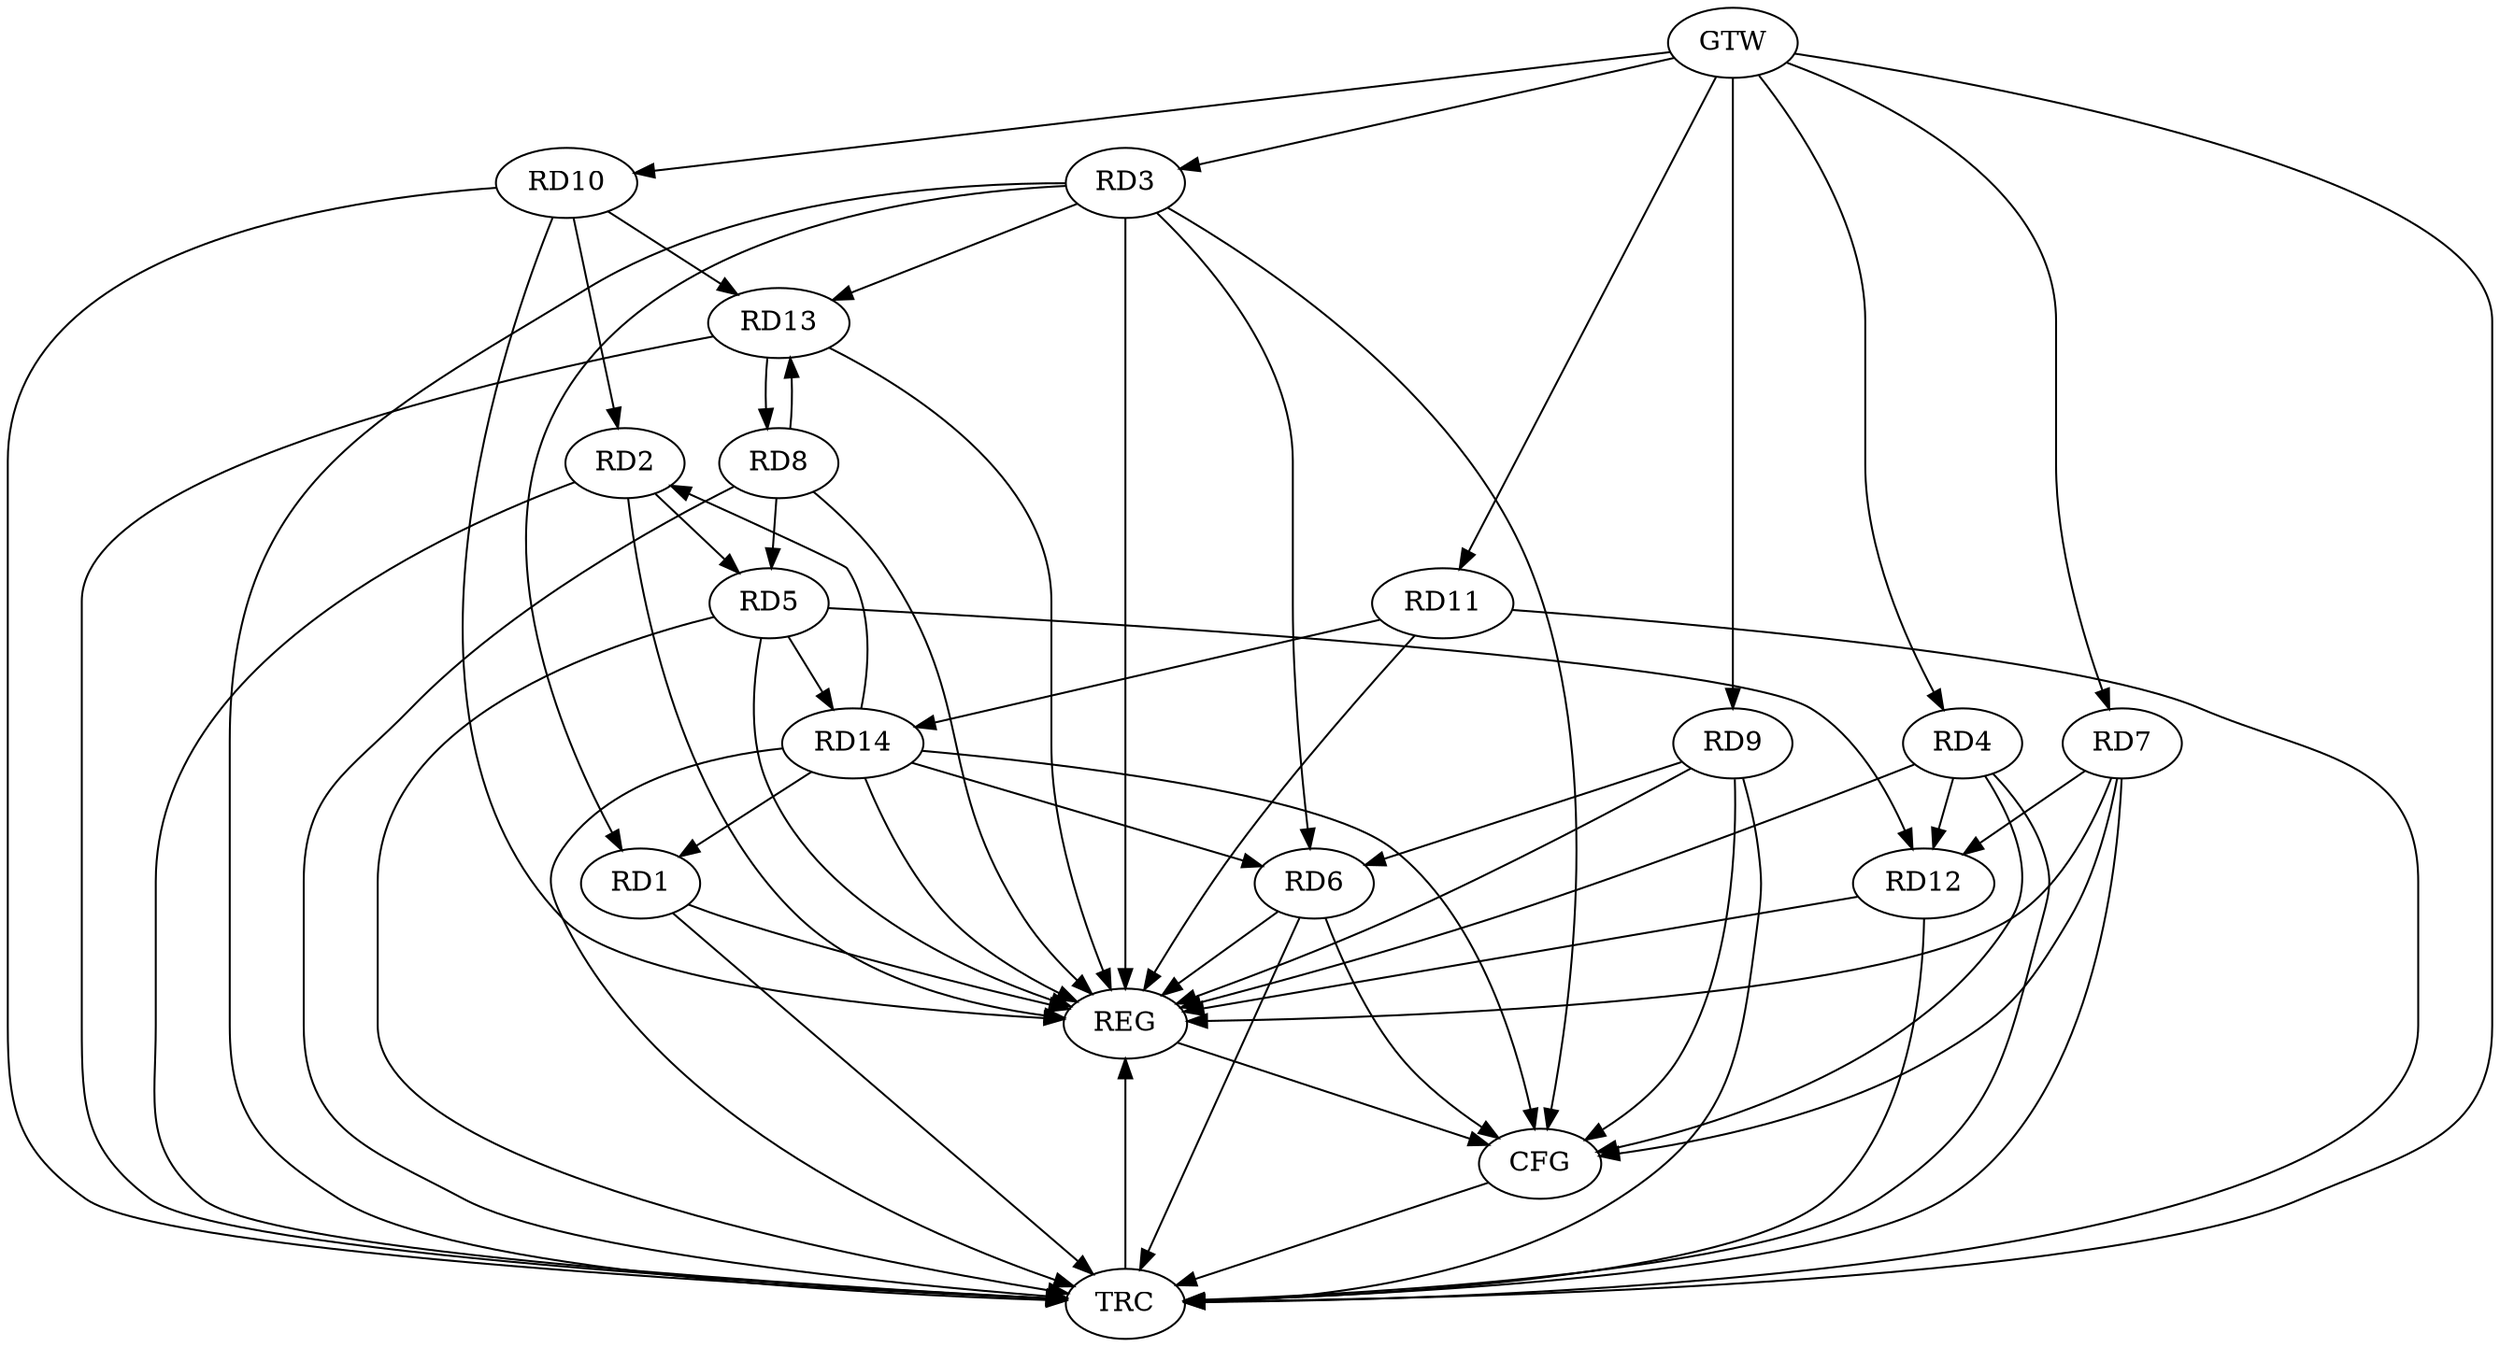 strict digraph G {
  RD1 [ label="RD1" ];
  RD2 [ label="RD2" ];
  RD3 [ label="RD3" ];
  RD4 [ label="RD4" ];
  RD5 [ label="RD5" ];
  RD6 [ label="RD6" ];
  RD7 [ label="RD7" ];
  RD8 [ label="RD8" ];
  RD9 [ label="RD9" ];
  RD10 [ label="RD10" ];
  RD11 [ label="RD11" ];
  RD12 [ label="RD12" ];
  RD13 [ label="RD13" ];
  RD14 [ label="RD14" ];
  GTW [ label="GTW" ];
  REG [ label="REG" ];
  CFG [ label="CFG" ];
  TRC [ label="TRC" ];
  RD3 -> RD1;
  RD14 -> RD1;
  RD2 -> RD5;
  RD10 -> RD2;
  RD14 -> RD2;
  RD3 -> RD6;
  RD3 -> RD13;
  RD4 -> RD12;
  RD8 -> RD5;
  RD5 -> RD12;
  RD5 -> RD14;
  RD9 -> RD6;
  RD14 -> RD6;
  RD7 -> RD12;
  RD8 -> RD13;
  RD13 -> RD8;
  RD10 -> RD13;
  RD11 -> RD14;
  GTW -> RD3;
  GTW -> RD4;
  GTW -> RD7;
  GTW -> RD9;
  GTW -> RD10;
  GTW -> RD11;
  RD1 -> REG;
  RD2 -> REG;
  RD3 -> REG;
  RD4 -> REG;
  RD5 -> REG;
  RD6 -> REG;
  RD7 -> REG;
  RD8 -> REG;
  RD9 -> REG;
  RD10 -> REG;
  RD11 -> REG;
  RD12 -> REG;
  RD13 -> REG;
  RD14 -> REG;
  RD7 -> CFG;
  RD6 -> CFG;
  RD3 -> CFG;
  RD4 -> CFG;
  RD9 -> CFG;
  RD14 -> CFG;
  REG -> CFG;
  RD1 -> TRC;
  RD2 -> TRC;
  RD3 -> TRC;
  RD4 -> TRC;
  RD5 -> TRC;
  RD6 -> TRC;
  RD7 -> TRC;
  RD8 -> TRC;
  RD9 -> TRC;
  RD10 -> TRC;
  RD11 -> TRC;
  RD12 -> TRC;
  RD13 -> TRC;
  RD14 -> TRC;
  GTW -> TRC;
  CFG -> TRC;
  TRC -> REG;
}
